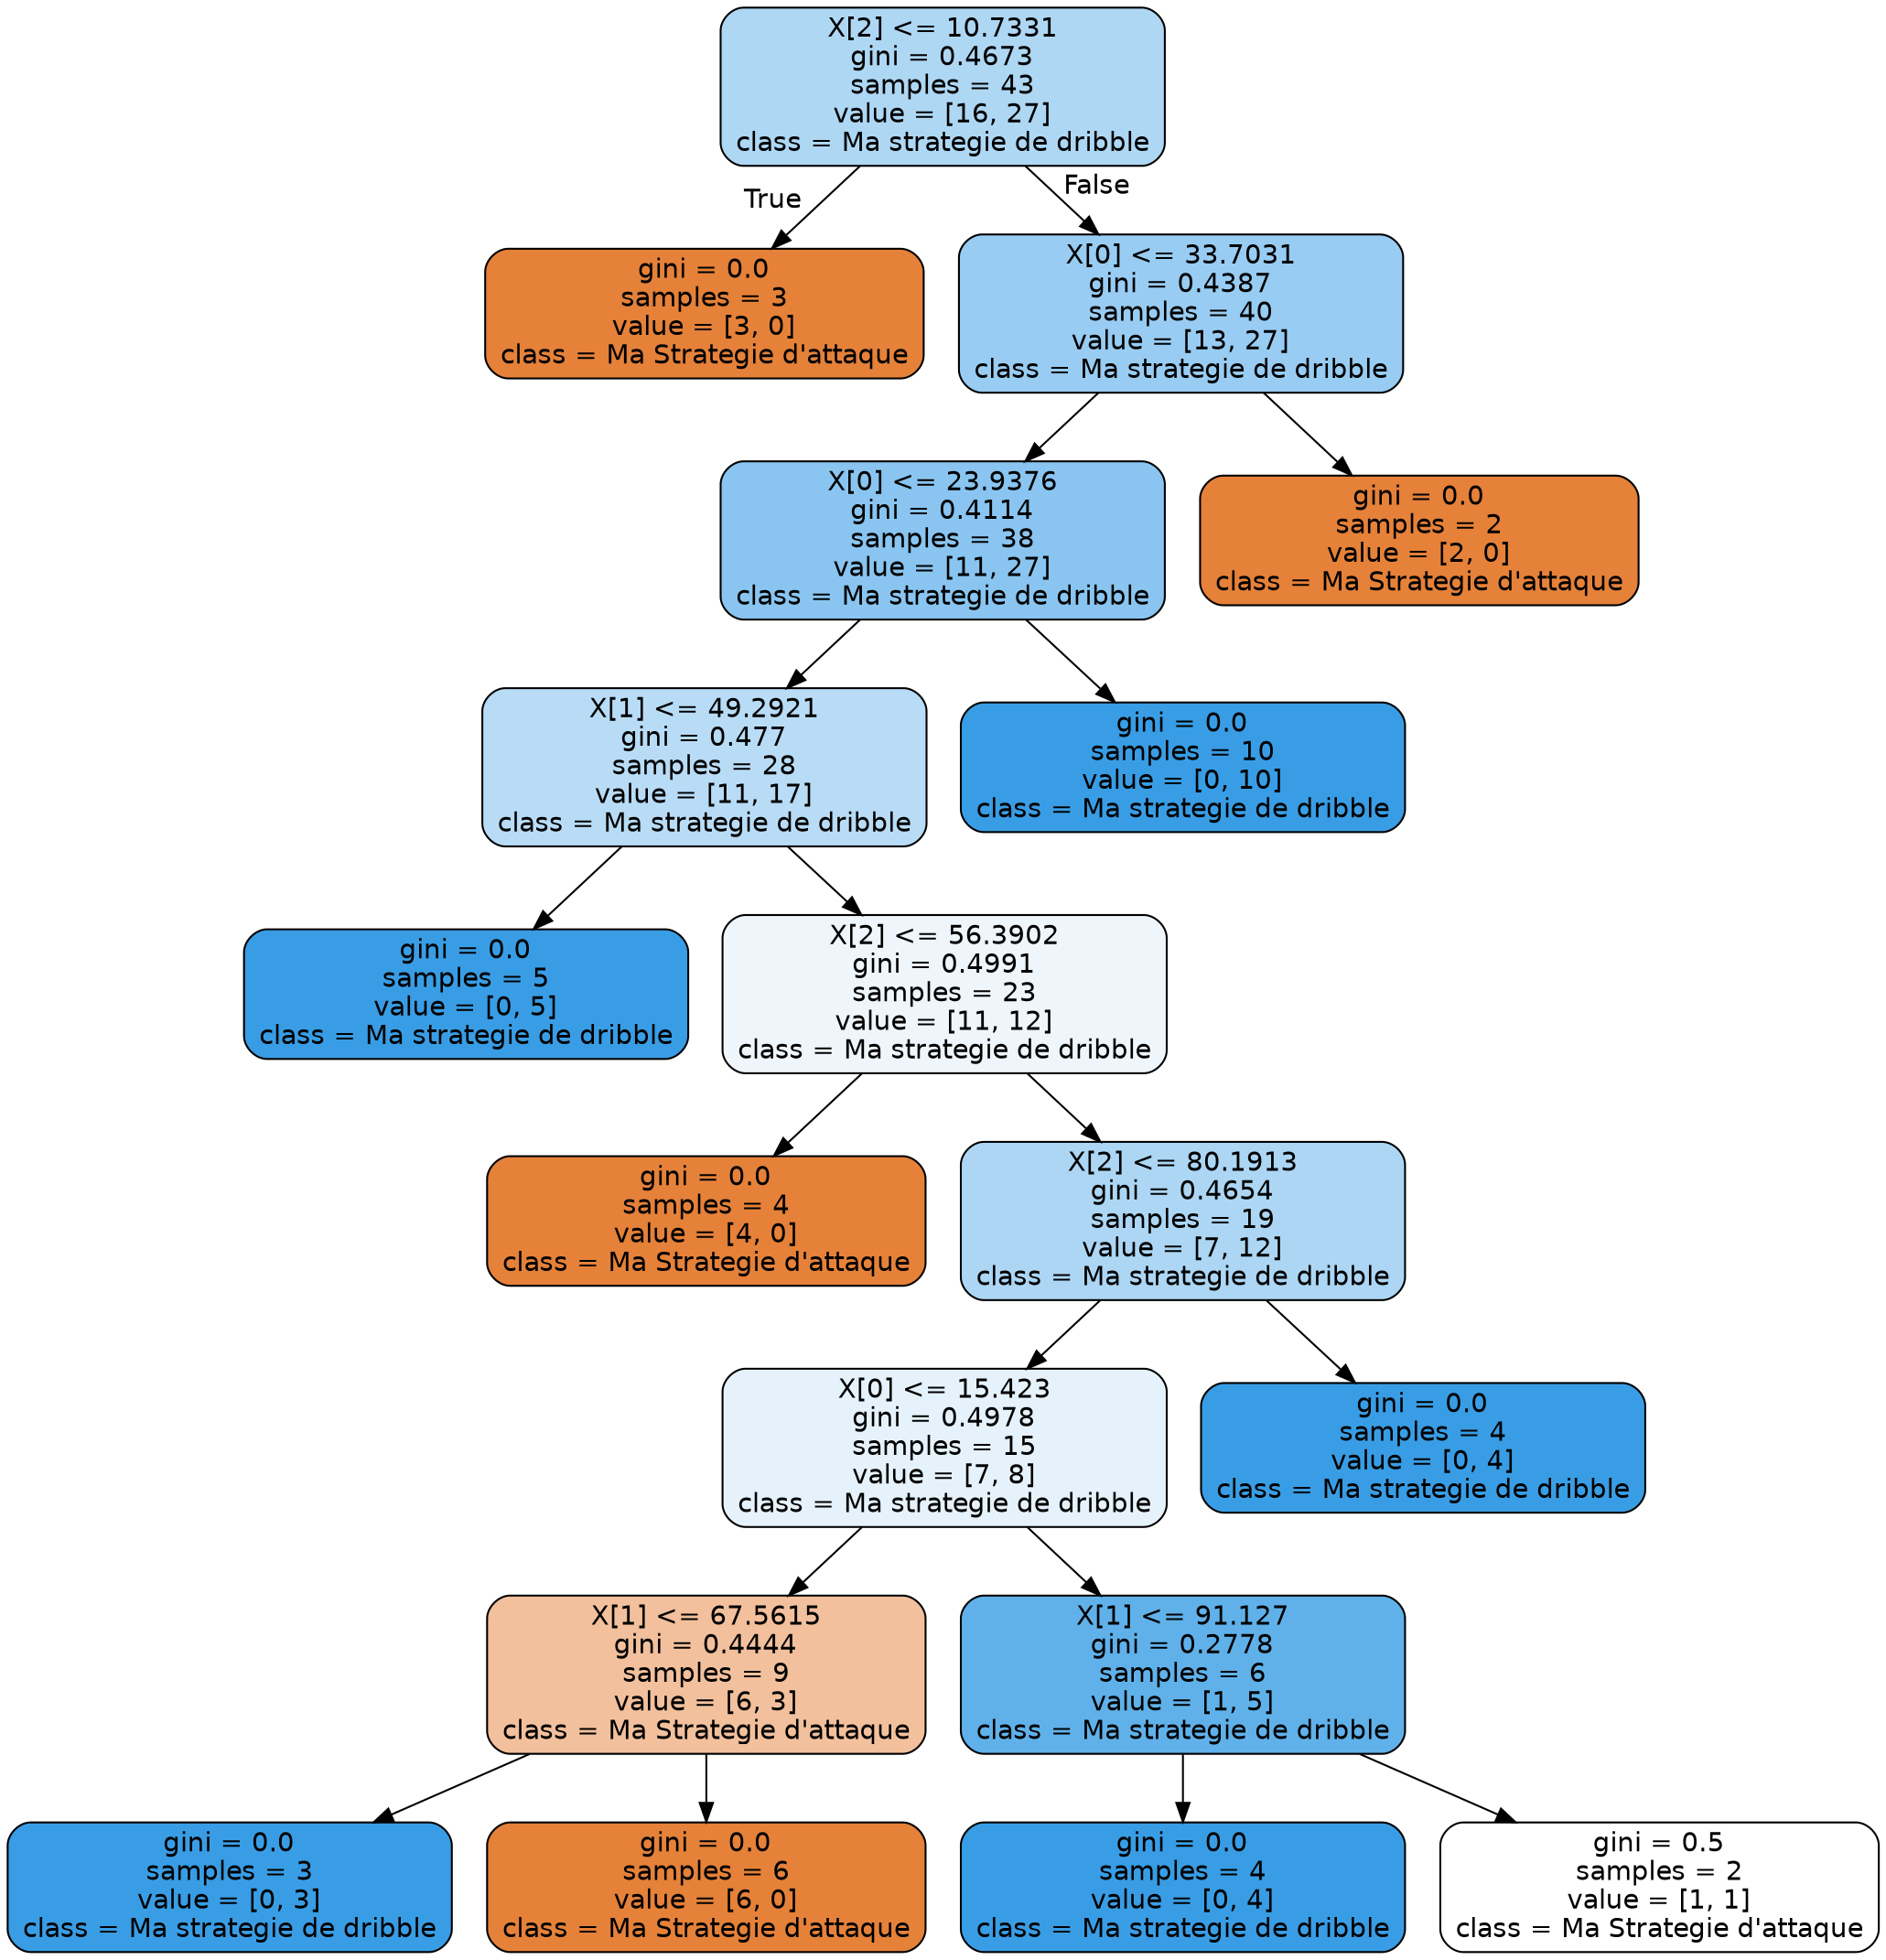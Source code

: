 digraph Tree {
node [shape=box, style="filled, rounded", color="black", fontname=helvetica] ;
edge [fontname=helvetica] ;
0 [label="X[2] <= 10.7331\ngini = 0.4673\nsamples = 43\nvalue = [16, 27]\nclass = Ma strategie de dribble", fillcolor="#399de568"] ;
1 [label="gini = 0.0\nsamples = 3\nvalue = [3, 0]\nclass = Ma Strategie d'attaque", fillcolor="#e58139ff"] ;
0 -> 1 [labeldistance=2.5, labelangle=45, headlabel="True"] ;
2 [label="X[0] <= 33.7031\ngini = 0.4387\nsamples = 40\nvalue = [13, 27]\nclass = Ma strategie de dribble", fillcolor="#399de584"] ;
0 -> 2 [labeldistance=2.5, labelangle=-45, headlabel="False"] ;
3 [label="X[0] <= 23.9376\ngini = 0.4114\nsamples = 38\nvalue = [11, 27]\nclass = Ma strategie de dribble", fillcolor="#399de597"] ;
2 -> 3 ;
4 [label="X[1] <= 49.2921\ngini = 0.477\nsamples = 28\nvalue = [11, 17]\nclass = Ma strategie de dribble", fillcolor="#399de55a"] ;
3 -> 4 ;
5 [label="gini = 0.0\nsamples = 5\nvalue = [0, 5]\nclass = Ma strategie de dribble", fillcolor="#399de5ff"] ;
4 -> 5 ;
6 [label="X[2] <= 56.3902\ngini = 0.4991\nsamples = 23\nvalue = [11, 12]\nclass = Ma strategie de dribble", fillcolor="#399de515"] ;
4 -> 6 ;
7 [label="gini = 0.0\nsamples = 4\nvalue = [4, 0]\nclass = Ma Strategie d'attaque", fillcolor="#e58139ff"] ;
6 -> 7 ;
8 [label="X[2] <= 80.1913\ngini = 0.4654\nsamples = 19\nvalue = [7, 12]\nclass = Ma strategie de dribble", fillcolor="#399de56a"] ;
6 -> 8 ;
9 [label="X[0] <= 15.423\ngini = 0.4978\nsamples = 15\nvalue = [7, 8]\nclass = Ma strategie de dribble", fillcolor="#399de520"] ;
8 -> 9 ;
10 [label="X[1] <= 67.5615\ngini = 0.4444\nsamples = 9\nvalue = [6, 3]\nclass = Ma Strategie d'attaque", fillcolor="#e581397f"] ;
9 -> 10 ;
11 [label="gini = 0.0\nsamples = 3\nvalue = [0, 3]\nclass = Ma strategie de dribble", fillcolor="#399de5ff"] ;
10 -> 11 ;
12 [label="gini = 0.0\nsamples = 6\nvalue = [6, 0]\nclass = Ma Strategie d'attaque", fillcolor="#e58139ff"] ;
10 -> 12 ;
13 [label="X[1] <= 91.127\ngini = 0.2778\nsamples = 6\nvalue = [1, 5]\nclass = Ma strategie de dribble", fillcolor="#399de5cc"] ;
9 -> 13 ;
14 [label="gini = 0.0\nsamples = 4\nvalue = [0, 4]\nclass = Ma strategie de dribble", fillcolor="#399de5ff"] ;
13 -> 14 ;
15 [label="gini = 0.5\nsamples = 2\nvalue = [1, 1]\nclass = Ma Strategie d'attaque", fillcolor="#e5813900"] ;
13 -> 15 ;
16 [label="gini = 0.0\nsamples = 4\nvalue = [0, 4]\nclass = Ma strategie de dribble", fillcolor="#399de5ff"] ;
8 -> 16 ;
17 [label="gini = 0.0\nsamples = 10\nvalue = [0, 10]\nclass = Ma strategie de dribble", fillcolor="#399de5ff"] ;
3 -> 17 ;
18 [label="gini = 0.0\nsamples = 2\nvalue = [2, 0]\nclass = Ma Strategie d'attaque", fillcolor="#e58139ff"] ;
2 -> 18 ;
}